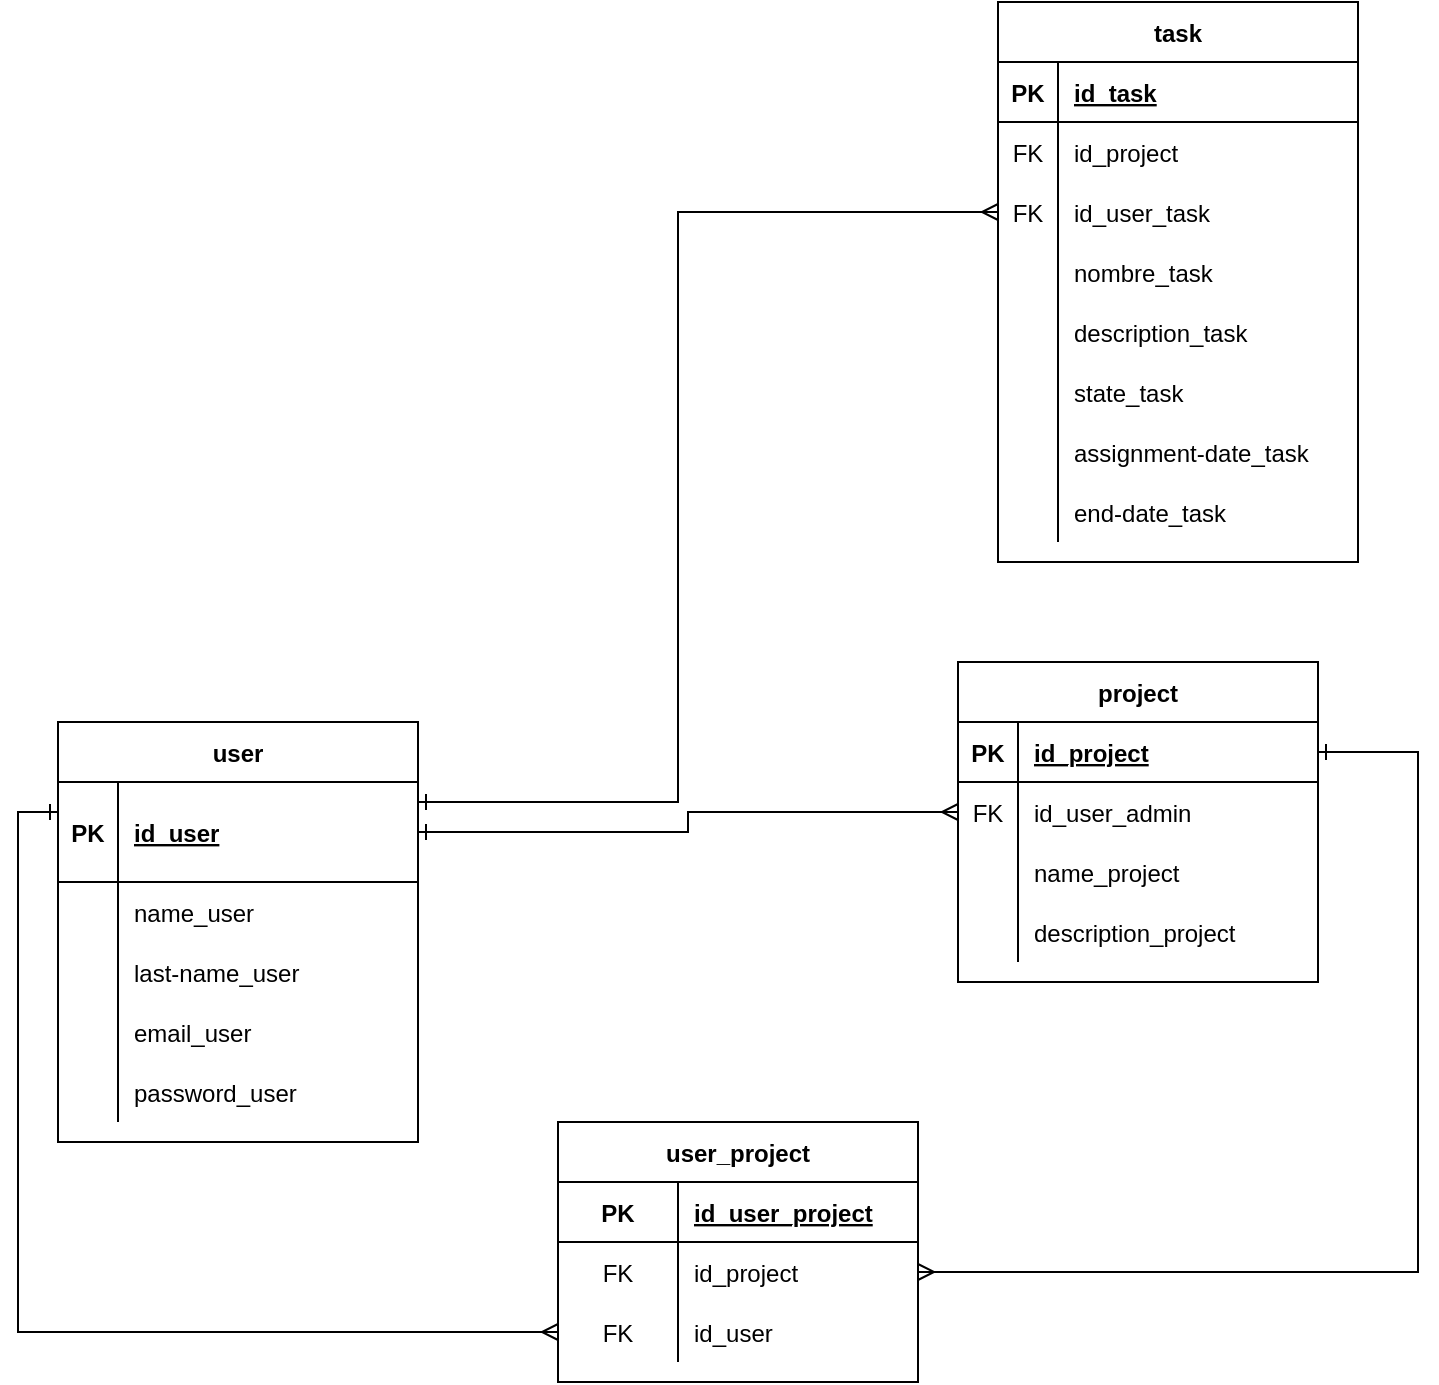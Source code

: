 <mxfile version="16.6.3" type="device"><diagram id="q8eLS5ZVuvxTzSE1el8x" name="Page-1"><mxGraphModel dx="992" dy="1782" grid="1" gridSize="10" guides="1" tooltips="1" connect="1" arrows="1" fold="1" page="1" pageScale="1" pageWidth="827" pageHeight="1169" math="0" shadow="0"><root><mxCell id="0"/><mxCell id="1" parent="0"/><mxCell id="Xg7NzzJB5FswzHQRhnVT-14" value="user" style="shape=table;startSize=30;container=1;collapsible=1;childLayout=tableLayout;fixedRows=1;rowLines=0;fontStyle=1;align=center;resizeLast=1;" vertex="1" parent="1"><mxGeometry x="140" y="120" width="180" height="210" as="geometry"/></mxCell><mxCell id="Xg7NzzJB5FswzHQRhnVT-15" value="" style="shape=tableRow;horizontal=0;startSize=0;swimlaneHead=0;swimlaneBody=0;fillColor=none;collapsible=0;dropTarget=0;points=[[0,0.5],[1,0.5]];portConstraint=eastwest;top=0;left=0;right=0;bottom=1;" vertex="1" parent="Xg7NzzJB5FswzHQRhnVT-14"><mxGeometry y="30" width="180" height="50" as="geometry"/></mxCell><mxCell id="Xg7NzzJB5FswzHQRhnVT-16" value="PK" style="shape=partialRectangle;connectable=0;fillColor=none;top=0;left=0;bottom=0;right=0;fontStyle=1;overflow=hidden;" vertex="1" parent="Xg7NzzJB5FswzHQRhnVT-15"><mxGeometry width="30" height="50" as="geometry"><mxRectangle width="30" height="50" as="alternateBounds"/></mxGeometry></mxCell><mxCell id="Xg7NzzJB5FswzHQRhnVT-17" value="id_user" style="shape=partialRectangle;connectable=0;fillColor=none;top=0;left=0;bottom=0;right=0;align=left;spacingLeft=6;fontStyle=5;overflow=hidden;" vertex="1" parent="Xg7NzzJB5FswzHQRhnVT-15"><mxGeometry x="30" width="150" height="50" as="geometry"><mxRectangle width="150" height="50" as="alternateBounds"/></mxGeometry></mxCell><mxCell id="Xg7NzzJB5FswzHQRhnVT-18" value="" style="shape=tableRow;horizontal=0;startSize=0;swimlaneHead=0;swimlaneBody=0;fillColor=none;collapsible=0;dropTarget=0;points=[[0,0.5],[1,0.5]];portConstraint=eastwest;top=0;left=0;right=0;bottom=0;" vertex="1" parent="Xg7NzzJB5FswzHQRhnVT-14"><mxGeometry y="80" width="180" height="30" as="geometry"/></mxCell><mxCell id="Xg7NzzJB5FswzHQRhnVT-19" value="" style="shape=partialRectangle;connectable=0;fillColor=none;top=0;left=0;bottom=0;right=0;editable=1;overflow=hidden;" vertex="1" parent="Xg7NzzJB5FswzHQRhnVT-18"><mxGeometry width="30" height="30" as="geometry"><mxRectangle width="30" height="30" as="alternateBounds"/></mxGeometry></mxCell><mxCell id="Xg7NzzJB5FswzHQRhnVT-20" value="name_user" style="shape=partialRectangle;connectable=0;fillColor=none;top=0;left=0;bottom=0;right=0;align=left;spacingLeft=6;overflow=hidden;" vertex="1" parent="Xg7NzzJB5FswzHQRhnVT-18"><mxGeometry x="30" width="150" height="30" as="geometry"><mxRectangle width="150" height="30" as="alternateBounds"/></mxGeometry></mxCell><mxCell id="Xg7NzzJB5FswzHQRhnVT-21" value="" style="shape=tableRow;horizontal=0;startSize=0;swimlaneHead=0;swimlaneBody=0;fillColor=none;collapsible=0;dropTarget=0;points=[[0,0.5],[1,0.5]];portConstraint=eastwest;top=0;left=0;right=0;bottom=0;" vertex="1" parent="Xg7NzzJB5FswzHQRhnVT-14"><mxGeometry y="110" width="180" height="30" as="geometry"/></mxCell><mxCell id="Xg7NzzJB5FswzHQRhnVT-22" value="" style="shape=partialRectangle;connectable=0;fillColor=none;top=0;left=0;bottom=0;right=0;editable=1;overflow=hidden;" vertex="1" parent="Xg7NzzJB5FswzHQRhnVT-21"><mxGeometry width="30" height="30" as="geometry"><mxRectangle width="30" height="30" as="alternateBounds"/></mxGeometry></mxCell><mxCell id="Xg7NzzJB5FswzHQRhnVT-23" value="last-name_user" style="shape=partialRectangle;connectable=0;fillColor=none;top=0;left=0;bottom=0;right=0;align=left;spacingLeft=6;overflow=hidden;" vertex="1" parent="Xg7NzzJB5FswzHQRhnVT-21"><mxGeometry x="30" width="150" height="30" as="geometry"><mxRectangle width="150" height="30" as="alternateBounds"/></mxGeometry></mxCell><mxCell id="Xg7NzzJB5FswzHQRhnVT-24" value="" style="shape=tableRow;horizontal=0;startSize=0;swimlaneHead=0;swimlaneBody=0;fillColor=none;collapsible=0;dropTarget=0;points=[[0,0.5],[1,0.5]];portConstraint=eastwest;top=0;left=0;right=0;bottom=0;" vertex="1" parent="Xg7NzzJB5FswzHQRhnVT-14"><mxGeometry y="140" width="180" height="30" as="geometry"/></mxCell><mxCell id="Xg7NzzJB5FswzHQRhnVT-25" value="" style="shape=partialRectangle;connectable=0;fillColor=none;top=0;left=0;bottom=0;right=0;editable=1;overflow=hidden;" vertex="1" parent="Xg7NzzJB5FswzHQRhnVT-24"><mxGeometry width="30" height="30" as="geometry"><mxRectangle width="30" height="30" as="alternateBounds"/></mxGeometry></mxCell><mxCell id="Xg7NzzJB5FswzHQRhnVT-26" value="email_user" style="shape=partialRectangle;connectable=0;fillColor=none;top=0;left=0;bottom=0;right=0;align=left;spacingLeft=6;overflow=hidden;" vertex="1" parent="Xg7NzzJB5FswzHQRhnVT-24"><mxGeometry x="30" width="150" height="30" as="geometry"><mxRectangle width="150" height="30" as="alternateBounds"/></mxGeometry></mxCell><mxCell id="Xg7NzzJB5FswzHQRhnVT-34" value="" style="shape=tableRow;horizontal=0;startSize=0;swimlaneHead=0;swimlaneBody=0;fillColor=none;collapsible=0;dropTarget=0;points=[[0,0.5],[1,0.5]];portConstraint=eastwest;top=0;left=0;right=0;bottom=0;" vertex="1" parent="Xg7NzzJB5FswzHQRhnVT-14"><mxGeometry y="170" width="180" height="30" as="geometry"/></mxCell><mxCell id="Xg7NzzJB5FswzHQRhnVT-35" value="" style="shape=partialRectangle;connectable=0;fillColor=none;top=0;left=0;bottom=0;right=0;editable=1;overflow=hidden;" vertex="1" parent="Xg7NzzJB5FswzHQRhnVT-34"><mxGeometry width="30" height="30" as="geometry"><mxRectangle width="30" height="30" as="alternateBounds"/></mxGeometry></mxCell><mxCell id="Xg7NzzJB5FswzHQRhnVT-36" value="password_user" style="shape=partialRectangle;connectable=0;fillColor=none;top=0;left=0;bottom=0;right=0;align=left;spacingLeft=6;overflow=hidden;" vertex="1" parent="Xg7NzzJB5FswzHQRhnVT-34"><mxGeometry x="30" width="150" height="30" as="geometry"><mxRectangle width="150" height="30" as="alternateBounds"/></mxGeometry></mxCell><mxCell id="Xg7NzzJB5FswzHQRhnVT-88" value="project" style="shape=table;startSize=30;container=1;collapsible=1;childLayout=tableLayout;fixedRows=1;rowLines=0;fontStyle=1;align=center;resizeLast=1;" vertex="1" parent="1"><mxGeometry x="590" y="90" width="180" height="160" as="geometry"/></mxCell><mxCell id="Xg7NzzJB5FswzHQRhnVT-89" value="" style="shape=tableRow;horizontal=0;startSize=0;swimlaneHead=0;swimlaneBody=0;fillColor=none;collapsible=0;dropTarget=0;points=[[0,0.5],[1,0.5]];portConstraint=eastwest;top=0;left=0;right=0;bottom=1;" vertex="1" parent="Xg7NzzJB5FswzHQRhnVT-88"><mxGeometry y="30" width="180" height="30" as="geometry"/></mxCell><mxCell id="Xg7NzzJB5FswzHQRhnVT-90" value="PK" style="shape=partialRectangle;connectable=0;fillColor=none;top=0;left=0;bottom=0;right=0;fontStyle=1;overflow=hidden;" vertex="1" parent="Xg7NzzJB5FswzHQRhnVT-89"><mxGeometry width="30" height="30" as="geometry"><mxRectangle width="30" height="30" as="alternateBounds"/></mxGeometry></mxCell><mxCell id="Xg7NzzJB5FswzHQRhnVT-91" value="id_project" style="shape=partialRectangle;connectable=0;fillColor=none;top=0;left=0;bottom=0;right=0;align=left;spacingLeft=6;fontStyle=5;overflow=hidden;" vertex="1" parent="Xg7NzzJB5FswzHQRhnVT-89"><mxGeometry x="30" width="150" height="30" as="geometry"><mxRectangle width="150" height="30" as="alternateBounds"/></mxGeometry></mxCell><mxCell id="Xg7NzzJB5FswzHQRhnVT-101" value="" style="shape=tableRow;horizontal=0;startSize=0;swimlaneHead=0;swimlaneBody=0;fillColor=none;collapsible=0;dropTarget=0;points=[[0,0.5],[1,0.5]];portConstraint=eastwest;top=0;left=0;right=0;bottom=0;" vertex="1" parent="Xg7NzzJB5FswzHQRhnVT-88"><mxGeometry y="60" width="180" height="30" as="geometry"/></mxCell><mxCell id="Xg7NzzJB5FswzHQRhnVT-102" value="FK" style="shape=partialRectangle;connectable=0;fillColor=none;top=0;left=0;bottom=0;right=0;editable=1;overflow=hidden;" vertex="1" parent="Xg7NzzJB5FswzHQRhnVT-101"><mxGeometry width="30" height="30" as="geometry"><mxRectangle width="30" height="30" as="alternateBounds"/></mxGeometry></mxCell><mxCell id="Xg7NzzJB5FswzHQRhnVT-103" value="id_user_admin" style="shape=partialRectangle;connectable=0;fillColor=none;top=0;left=0;bottom=0;right=0;align=left;spacingLeft=6;overflow=hidden;" vertex="1" parent="Xg7NzzJB5FswzHQRhnVT-101"><mxGeometry x="30" width="150" height="30" as="geometry"><mxRectangle width="150" height="30" as="alternateBounds"/></mxGeometry></mxCell><mxCell id="Xg7NzzJB5FswzHQRhnVT-92" value="" style="shape=tableRow;horizontal=0;startSize=0;swimlaneHead=0;swimlaneBody=0;fillColor=none;collapsible=0;dropTarget=0;points=[[0,0.5],[1,0.5]];portConstraint=eastwest;top=0;left=0;right=0;bottom=0;" vertex="1" parent="Xg7NzzJB5FswzHQRhnVT-88"><mxGeometry y="90" width="180" height="30" as="geometry"/></mxCell><mxCell id="Xg7NzzJB5FswzHQRhnVT-93" value="" style="shape=partialRectangle;connectable=0;fillColor=none;top=0;left=0;bottom=0;right=0;editable=1;overflow=hidden;" vertex="1" parent="Xg7NzzJB5FswzHQRhnVT-92"><mxGeometry width="30" height="30" as="geometry"><mxRectangle width="30" height="30" as="alternateBounds"/></mxGeometry></mxCell><mxCell id="Xg7NzzJB5FswzHQRhnVT-94" value="name_project" style="shape=partialRectangle;connectable=0;fillColor=none;top=0;left=0;bottom=0;right=0;align=left;spacingLeft=6;overflow=hidden;" vertex="1" parent="Xg7NzzJB5FswzHQRhnVT-92"><mxGeometry x="30" width="150" height="30" as="geometry"><mxRectangle width="150" height="30" as="alternateBounds"/></mxGeometry></mxCell><mxCell id="Xg7NzzJB5FswzHQRhnVT-95" value="" style="shape=tableRow;horizontal=0;startSize=0;swimlaneHead=0;swimlaneBody=0;fillColor=none;collapsible=0;dropTarget=0;points=[[0,0.5],[1,0.5]];portConstraint=eastwest;top=0;left=0;right=0;bottom=0;" vertex="1" parent="Xg7NzzJB5FswzHQRhnVT-88"><mxGeometry y="120" width="180" height="30" as="geometry"/></mxCell><mxCell id="Xg7NzzJB5FswzHQRhnVT-96" value="" style="shape=partialRectangle;connectable=0;fillColor=none;top=0;left=0;bottom=0;right=0;editable=1;overflow=hidden;" vertex="1" parent="Xg7NzzJB5FswzHQRhnVT-95"><mxGeometry width="30" height="30" as="geometry"><mxRectangle width="30" height="30" as="alternateBounds"/></mxGeometry></mxCell><mxCell id="Xg7NzzJB5FswzHQRhnVT-97" value="description_project" style="shape=partialRectangle;connectable=0;fillColor=none;top=0;left=0;bottom=0;right=0;align=left;spacingLeft=6;overflow=hidden;" vertex="1" parent="Xg7NzzJB5FswzHQRhnVT-95"><mxGeometry x="30" width="150" height="30" as="geometry"><mxRectangle width="150" height="30" as="alternateBounds"/></mxGeometry></mxCell><mxCell id="Xg7NzzJB5FswzHQRhnVT-104" value="user_project" style="shape=table;startSize=30;container=1;collapsible=1;childLayout=tableLayout;fixedRows=1;rowLines=0;fontStyle=1;align=center;resizeLast=1;" vertex="1" parent="1"><mxGeometry x="390" y="320" width="180" height="130" as="geometry"/></mxCell><mxCell id="Xg7NzzJB5FswzHQRhnVT-108" value="" style="shape=tableRow;horizontal=0;startSize=0;swimlaneHead=0;swimlaneBody=0;fillColor=none;collapsible=0;dropTarget=0;points=[[0,0.5],[1,0.5]];portConstraint=eastwest;top=0;left=0;right=0;bottom=1;" vertex="1" parent="Xg7NzzJB5FswzHQRhnVT-104"><mxGeometry y="30" width="180" height="30" as="geometry"/></mxCell><mxCell id="Xg7NzzJB5FswzHQRhnVT-109" value="PK" style="shape=partialRectangle;connectable=0;fillColor=none;top=0;left=0;bottom=0;right=0;fontStyle=1;overflow=hidden;" vertex="1" parent="Xg7NzzJB5FswzHQRhnVT-108"><mxGeometry width="60" height="30" as="geometry"><mxRectangle width="60" height="30" as="alternateBounds"/></mxGeometry></mxCell><mxCell id="Xg7NzzJB5FswzHQRhnVT-110" value="id_user_project" style="shape=partialRectangle;connectable=0;fillColor=none;top=0;left=0;bottom=0;right=0;align=left;spacingLeft=6;fontStyle=5;overflow=hidden;" vertex="1" parent="Xg7NzzJB5FswzHQRhnVT-108"><mxGeometry x="60" width="120" height="30" as="geometry"><mxRectangle width="120" height="30" as="alternateBounds"/></mxGeometry></mxCell><mxCell id="Xg7NzzJB5FswzHQRhnVT-111" value="" style="shape=tableRow;horizontal=0;startSize=0;swimlaneHead=0;swimlaneBody=0;fillColor=none;collapsible=0;dropTarget=0;points=[[0,0.5],[1,0.5]];portConstraint=eastwest;top=0;left=0;right=0;bottom=0;" vertex="1" parent="Xg7NzzJB5FswzHQRhnVT-104"><mxGeometry y="60" width="180" height="30" as="geometry"/></mxCell><mxCell id="Xg7NzzJB5FswzHQRhnVT-112" value="FK" style="shape=partialRectangle;connectable=0;fillColor=none;top=0;left=0;bottom=0;right=0;editable=1;overflow=hidden;" vertex="1" parent="Xg7NzzJB5FswzHQRhnVT-111"><mxGeometry width="60" height="30" as="geometry"><mxRectangle width="60" height="30" as="alternateBounds"/></mxGeometry></mxCell><mxCell id="Xg7NzzJB5FswzHQRhnVT-113" value="id_project" style="shape=partialRectangle;connectable=0;fillColor=none;top=0;left=0;bottom=0;right=0;align=left;spacingLeft=6;overflow=hidden;" vertex="1" parent="Xg7NzzJB5FswzHQRhnVT-111"><mxGeometry x="60" width="120" height="30" as="geometry"><mxRectangle width="120" height="30" as="alternateBounds"/></mxGeometry></mxCell><mxCell id="Xg7NzzJB5FswzHQRhnVT-136" value="" style="shape=tableRow;horizontal=0;startSize=0;swimlaneHead=0;swimlaneBody=0;fillColor=none;collapsible=0;dropTarget=0;points=[[0,0.5],[1,0.5]];portConstraint=eastwest;top=0;left=0;right=0;bottom=0;" vertex="1" parent="Xg7NzzJB5FswzHQRhnVT-104"><mxGeometry y="90" width="180" height="30" as="geometry"/></mxCell><mxCell id="Xg7NzzJB5FswzHQRhnVT-137" value="FK" style="shape=partialRectangle;connectable=0;fillColor=none;top=0;left=0;bottom=0;right=0;editable=1;overflow=hidden;" vertex="1" parent="Xg7NzzJB5FswzHQRhnVT-136"><mxGeometry width="60" height="30" as="geometry"><mxRectangle width="60" height="30" as="alternateBounds"/></mxGeometry></mxCell><mxCell id="Xg7NzzJB5FswzHQRhnVT-138" value="id_user" style="shape=partialRectangle;connectable=0;fillColor=none;top=0;left=0;bottom=0;right=0;align=left;spacingLeft=6;overflow=hidden;" vertex="1" parent="Xg7NzzJB5FswzHQRhnVT-136"><mxGeometry x="60" width="120" height="30" as="geometry"><mxRectangle width="120" height="30" as="alternateBounds"/></mxGeometry></mxCell><mxCell id="Xg7NzzJB5FswzHQRhnVT-120" style="edgeStyle=orthogonalEdgeStyle;rounded=0;orthogonalLoop=1;jettySize=auto;html=1;endArrow=ERmany;endFill=0;startArrow=ERone;startFill=0;" edge="1" parent="1" source="Xg7NzzJB5FswzHQRhnVT-15" target="Xg7NzzJB5FswzHQRhnVT-101"><mxGeometry relative="1" as="geometry"><Array as="points"><mxPoint x="455" y="175"/><mxPoint x="455" y="165"/></Array></mxGeometry></mxCell><mxCell id="Xg7NzzJB5FswzHQRhnVT-139" style="edgeStyle=orthogonalEdgeStyle;rounded=0;orthogonalLoop=1;jettySize=auto;html=1;entryX=1;entryY=0.5;entryDx=0;entryDy=0;startArrow=ERone;startFill=0;endArrow=ERmany;endFill=0;" edge="1" parent="1" source="Xg7NzzJB5FswzHQRhnVT-89" target="Xg7NzzJB5FswzHQRhnVT-111"><mxGeometry relative="1" as="geometry"><Array as="points"><mxPoint x="820" y="135"/><mxPoint x="820" y="395"/></Array></mxGeometry></mxCell><mxCell id="Xg7NzzJB5FswzHQRhnVT-140" style="edgeStyle=orthogonalEdgeStyle;rounded=0;orthogonalLoop=1;jettySize=auto;html=1;entryX=0;entryY=0.5;entryDx=0;entryDy=0;startArrow=ERone;startFill=0;endArrow=ERmany;endFill=0;" edge="1" parent="1" source="Xg7NzzJB5FswzHQRhnVT-15" target="Xg7NzzJB5FswzHQRhnVT-136"><mxGeometry relative="1" as="geometry"><Array as="points"><mxPoint x="120" y="165"/><mxPoint x="120" y="425"/></Array></mxGeometry></mxCell><mxCell id="Xg7NzzJB5FswzHQRhnVT-152" value="task" style="shape=table;startSize=30;container=1;collapsible=1;childLayout=tableLayout;fixedRows=1;rowLines=0;fontStyle=1;align=center;resizeLast=1;" vertex="1" parent="1"><mxGeometry x="610" y="-240" width="180" height="280" as="geometry"/></mxCell><mxCell id="Xg7NzzJB5FswzHQRhnVT-153" value="" style="shape=tableRow;horizontal=0;startSize=0;swimlaneHead=0;swimlaneBody=0;fillColor=none;collapsible=0;dropTarget=0;points=[[0,0.5],[1,0.5]];portConstraint=eastwest;top=0;left=0;right=0;bottom=1;" vertex="1" parent="Xg7NzzJB5FswzHQRhnVT-152"><mxGeometry y="30" width="180" height="30" as="geometry"/></mxCell><mxCell id="Xg7NzzJB5FswzHQRhnVT-154" value="PK" style="shape=partialRectangle;connectable=0;fillColor=none;top=0;left=0;bottom=0;right=0;fontStyle=1;overflow=hidden;" vertex="1" parent="Xg7NzzJB5FswzHQRhnVT-153"><mxGeometry width="30" height="30" as="geometry"><mxRectangle width="30" height="30" as="alternateBounds"/></mxGeometry></mxCell><mxCell id="Xg7NzzJB5FswzHQRhnVT-155" value="id_task" style="shape=partialRectangle;connectable=0;fillColor=none;top=0;left=0;bottom=0;right=0;align=left;spacingLeft=6;fontStyle=5;overflow=hidden;" vertex="1" parent="Xg7NzzJB5FswzHQRhnVT-153"><mxGeometry x="30" width="150" height="30" as="geometry"><mxRectangle width="150" height="30" as="alternateBounds"/></mxGeometry></mxCell><mxCell id="Xg7NzzJB5FswzHQRhnVT-156" value="" style="shape=tableRow;horizontal=0;startSize=0;swimlaneHead=0;swimlaneBody=0;fillColor=none;collapsible=0;dropTarget=0;points=[[0,0.5],[1,0.5]];portConstraint=eastwest;top=0;left=0;right=0;bottom=0;" vertex="1" parent="Xg7NzzJB5FswzHQRhnVT-152"><mxGeometry y="60" width="180" height="30" as="geometry"/></mxCell><mxCell id="Xg7NzzJB5FswzHQRhnVT-157" value="FK" style="shape=partialRectangle;connectable=0;fillColor=none;top=0;left=0;bottom=0;right=0;editable=1;overflow=hidden;" vertex="1" parent="Xg7NzzJB5FswzHQRhnVT-156"><mxGeometry width="30" height="30" as="geometry"><mxRectangle width="30" height="30" as="alternateBounds"/></mxGeometry></mxCell><mxCell id="Xg7NzzJB5FswzHQRhnVT-158" value="id_project" style="shape=partialRectangle;connectable=0;fillColor=none;top=0;left=0;bottom=0;right=0;align=left;spacingLeft=6;overflow=hidden;" vertex="1" parent="Xg7NzzJB5FswzHQRhnVT-156"><mxGeometry x="30" width="150" height="30" as="geometry"><mxRectangle width="150" height="30" as="alternateBounds"/></mxGeometry></mxCell><mxCell id="Xg7NzzJB5FswzHQRhnVT-187" value="" style="shape=tableRow;horizontal=0;startSize=0;swimlaneHead=0;swimlaneBody=0;fillColor=none;collapsible=0;dropTarget=0;points=[[0,0.5],[1,0.5]];portConstraint=eastwest;top=0;left=0;right=0;bottom=0;" vertex="1" parent="Xg7NzzJB5FswzHQRhnVT-152"><mxGeometry y="90" width="180" height="30" as="geometry"/></mxCell><mxCell id="Xg7NzzJB5FswzHQRhnVT-188" value="FK" style="shape=partialRectangle;connectable=0;fillColor=none;top=0;left=0;bottom=0;right=0;editable=1;overflow=hidden;" vertex="1" parent="Xg7NzzJB5FswzHQRhnVT-187"><mxGeometry width="30" height="30" as="geometry"><mxRectangle width="30" height="30" as="alternateBounds"/></mxGeometry></mxCell><mxCell id="Xg7NzzJB5FswzHQRhnVT-189" value="id_user_task" style="shape=partialRectangle;connectable=0;fillColor=none;top=0;left=0;bottom=0;right=0;align=left;spacingLeft=6;overflow=hidden;" vertex="1" parent="Xg7NzzJB5FswzHQRhnVT-187"><mxGeometry x="30" width="150" height="30" as="geometry"><mxRectangle width="150" height="30" as="alternateBounds"/></mxGeometry></mxCell><mxCell id="Xg7NzzJB5FswzHQRhnVT-159" value="" style="shape=tableRow;horizontal=0;startSize=0;swimlaneHead=0;swimlaneBody=0;fillColor=none;collapsible=0;dropTarget=0;points=[[0,0.5],[1,0.5]];portConstraint=eastwest;top=0;left=0;right=0;bottom=0;" vertex="1" parent="Xg7NzzJB5FswzHQRhnVT-152"><mxGeometry y="120" width="180" height="30" as="geometry"/></mxCell><mxCell id="Xg7NzzJB5FswzHQRhnVT-160" value="" style="shape=partialRectangle;connectable=0;fillColor=none;top=0;left=0;bottom=0;right=0;editable=1;overflow=hidden;" vertex="1" parent="Xg7NzzJB5FswzHQRhnVT-159"><mxGeometry width="30" height="30" as="geometry"><mxRectangle width="30" height="30" as="alternateBounds"/></mxGeometry></mxCell><mxCell id="Xg7NzzJB5FswzHQRhnVT-161" value="nombre_task" style="shape=partialRectangle;connectable=0;fillColor=none;top=0;left=0;bottom=0;right=0;align=left;spacingLeft=6;overflow=hidden;" vertex="1" parent="Xg7NzzJB5FswzHQRhnVT-159"><mxGeometry x="30" width="150" height="30" as="geometry"><mxRectangle width="150" height="30" as="alternateBounds"/></mxGeometry></mxCell><mxCell id="Xg7NzzJB5FswzHQRhnVT-162" value="" style="shape=tableRow;horizontal=0;startSize=0;swimlaneHead=0;swimlaneBody=0;fillColor=none;collapsible=0;dropTarget=0;points=[[0,0.5],[1,0.5]];portConstraint=eastwest;top=0;left=0;right=0;bottom=0;" vertex="1" parent="Xg7NzzJB5FswzHQRhnVT-152"><mxGeometry y="150" width="180" height="30" as="geometry"/></mxCell><mxCell id="Xg7NzzJB5FswzHQRhnVT-163" value="" style="shape=partialRectangle;connectable=0;fillColor=none;top=0;left=0;bottom=0;right=0;editable=1;overflow=hidden;" vertex="1" parent="Xg7NzzJB5FswzHQRhnVT-162"><mxGeometry width="30" height="30" as="geometry"><mxRectangle width="30" height="30" as="alternateBounds"/></mxGeometry></mxCell><mxCell id="Xg7NzzJB5FswzHQRhnVT-164" value="description_task" style="shape=partialRectangle;connectable=0;fillColor=none;top=0;left=0;bottom=0;right=0;align=left;spacingLeft=6;overflow=hidden;" vertex="1" parent="Xg7NzzJB5FswzHQRhnVT-162"><mxGeometry x="30" width="150" height="30" as="geometry"><mxRectangle width="150" height="30" as="alternateBounds"/></mxGeometry></mxCell><mxCell id="Xg7NzzJB5FswzHQRhnVT-194" value="" style="shape=tableRow;horizontal=0;startSize=0;swimlaneHead=0;swimlaneBody=0;fillColor=none;collapsible=0;dropTarget=0;points=[[0,0.5],[1,0.5]];portConstraint=eastwest;top=0;left=0;right=0;bottom=0;" vertex="1" parent="Xg7NzzJB5FswzHQRhnVT-152"><mxGeometry y="180" width="180" height="30" as="geometry"/></mxCell><mxCell id="Xg7NzzJB5FswzHQRhnVT-195" value="" style="shape=partialRectangle;connectable=0;fillColor=none;top=0;left=0;bottom=0;right=0;editable=1;overflow=hidden;" vertex="1" parent="Xg7NzzJB5FswzHQRhnVT-194"><mxGeometry width="30" height="30" as="geometry"><mxRectangle width="30" height="30" as="alternateBounds"/></mxGeometry></mxCell><mxCell id="Xg7NzzJB5FswzHQRhnVT-196" value="state_task" style="shape=partialRectangle;connectable=0;fillColor=none;top=0;left=0;bottom=0;right=0;align=left;spacingLeft=6;overflow=hidden;" vertex="1" parent="Xg7NzzJB5FswzHQRhnVT-194"><mxGeometry x="30" width="150" height="30" as="geometry"><mxRectangle width="150" height="30" as="alternateBounds"/></mxGeometry></mxCell><mxCell id="Xg7NzzJB5FswzHQRhnVT-181" value="" style="shape=tableRow;horizontal=0;startSize=0;swimlaneHead=0;swimlaneBody=0;fillColor=none;collapsible=0;dropTarget=0;points=[[0,0.5],[1,0.5]];portConstraint=eastwest;top=0;left=0;right=0;bottom=0;" vertex="1" parent="Xg7NzzJB5FswzHQRhnVT-152"><mxGeometry y="210" width="180" height="30" as="geometry"/></mxCell><mxCell id="Xg7NzzJB5FswzHQRhnVT-182" value="" style="shape=partialRectangle;connectable=0;fillColor=none;top=0;left=0;bottom=0;right=0;editable=1;overflow=hidden;" vertex="1" parent="Xg7NzzJB5FswzHQRhnVT-181"><mxGeometry width="30" height="30" as="geometry"><mxRectangle width="30" height="30" as="alternateBounds"/></mxGeometry></mxCell><mxCell id="Xg7NzzJB5FswzHQRhnVT-183" value="assignment-date_task" style="shape=partialRectangle;connectable=0;fillColor=none;top=0;left=0;bottom=0;right=0;align=left;spacingLeft=6;overflow=hidden;" vertex="1" parent="Xg7NzzJB5FswzHQRhnVT-181"><mxGeometry x="30" width="150" height="30" as="geometry"><mxRectangle width="150" height="30" as="alternateBounds"/></mxGeometry></mxCell><mxCell id="Xg7NzzJB5FswzHQRhnVT-197" value="" style="shape=tableRow;horizontal=0;startSize=0;swimlaneHead=0;swimlaneBody=0;fillColor=none;collapsible=0;dropTarget=0;points=[[0,0.5],[1,0.5]];portConstraint=eastwest;top=0;left=0;right=0;bottom=0;" vertex="1" parent="Xg7NzzJB5FswzHQRhnVT-152"><mxGeometry y="240" width="180" height="30" as="geometry"/></mxCell><mxCell id="Xg7NzzJB5FswzHQRhnVT-198" value="" style="shape=partialRectangle;connectable=0;fillColor=none;top=0;left=0;bottom=0;right=0;editable=1;overflow=hidden;" vertex="1" parent="Xg7NzzJB5FswzHQRhnVT-197"><mxGeometry width="30" height="30" as="geometry"><mxRectangle width="30" height="30" as="alternateBounds"/></mxGeometry></mxCell><mxCell id="Xg7NzzJB5FswzHQRhnVT-199" value="end-date_task" style="shape=partialRectangle;connectable=0;fillColor=none;top=0;left=0;bottom=0;right=0;align=left;spacingLeft=6;overflow=hidden;" vertex="1" parent="Xg7NzzJB5FswzHQRhnVT-197"><mxGeometry x="30" width="150" height="30" as="geometry"><mxRectangle width="150" height="30" as="alternateBounds"/></mxGeometry></mxCell><mxCell id="Xg7NzzJB5FswzHQRhnVT-190" style="edgeStyle=orthogonalEdgeStyle;rounded=0;orthogonalLoop=1;jettySize=auto;html=1;startArrow=ERone;startFill=0;endArrow=ERmany;endFill=0;" edge="1" parent="1" source="Xg7NzzJB5FswzHQRhnVT-15" target="Xg7NzzJB5FswzHQRhnVT-187"><mxGeometry relative="1" as="geometry"><Array as="points"><mxPoint x="450" y="160"/><mxPoint x="450" y="-135"/></Array></mxGeometry></mxCell></root></mxGraphModel></diagram></mxfile>